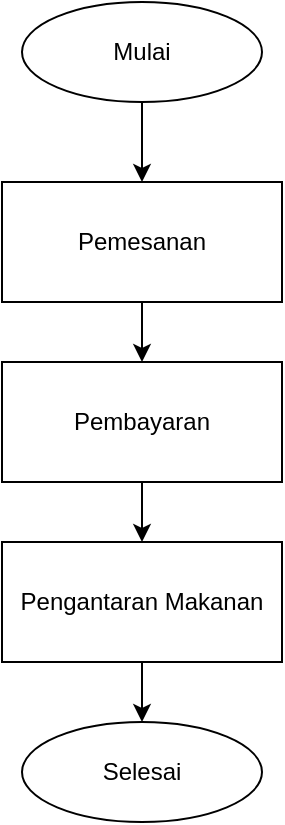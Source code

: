 <mxfile>
    <diagram id="Z-ROCWCUoL0eYq24aqZf" name="Page-1">
        <mxGraphModel dx="743" dy="560" grid="1" gridSize="10" guides="1" tooltips="1" connect="1" arrows="1" fold="1" page="1" pageScale="1" pageWidth="850" pageHeight="1100" math="0" shadow="0">
            <root>
                <mxCell id="0"/>
                <mxCell id="1" parent="0"/>
                <mxCell id="4" value="" style="edgeStyle=none;html=1;" edge="1" parent="1" source="2" target="3">
                    <mxGeometry relative="1" as="geometry"/>
                </mxCell>
                <mxCell id="2" value="Mulai" style="ellipse;whiteSpace=wrap;html=1;" vertex="1" parent="1">
                    <mxGeometry x="320" y="80" width="120" height="50" as="geometry"/>
                </mxCell>
                <mxCell id="6" value="" style="edgeStyle=none;html=1;" edge="1" parent="1" source="3" target="5">
                    <mxGeometry relative="1" as="geometry"/>
                </mxCell>
                <mxCell id="3" value="Pemesanan" style="whiteSpace=wrap;html=1;" vertex="1" parent="1">
                    <mxGeometry x="310" y="170" width="140" height="60" as="geometry"/>
                </mxCell>
                <mxCell id="8" value="" style="edgeStyle=none;html=1;" edge="1" parent="1" source="5" target="7">
                    <mxGeometry relative="1" as="geometry"/>
                </mxCell>
                <mxCell id="5" value="Pembayaran" style="whiteSpace=wrap;html=1;" vertex="1" parent="1">
                    <mxGeometry x="310" y="260" width="140" height="60" as="geometry"/>
                </mxCell>
                <mxCell id="10" value="" style="edgeStyle=none;html=1;" edge="1" parent="1" source="7" target="9">
                    <mxGeometry relative="1" as="geometry"/>
                </mxCell>
                <mxCell id="7" value="Pengantaran Makanan" style="whiteSpace=wrap;html=1;" vertex="1" parent="1">
                    <mxGeometry x="310" y="350" width="140" height="60" as="geometry"/>
                </mxCell>
                <mxCell id="9" value="Selesai" style="ellipse;whiteSpace=wrap;html=1;" vertex="1" parent="1">
                    <mxGeometry x="320" y="440" width="120" height="50" as="geometry"/>
                </mxCell>
            </root>
        </mxGraphModel>
    </diagram>
</mxfile>